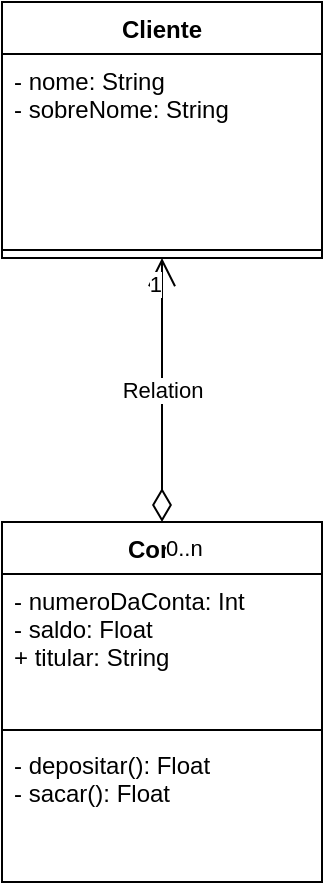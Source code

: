 <mxfile version="13.6.5" type="device"><diagram id="YvV02TH4INcN5H5LPBuT" name="Page-1"><mxGraphModel dx="868" dy="450" grid="1" gridSize="10" guides="1" tooltips="1" connect="1" arrows="1" fold="1" page="1" pageScale="1" pageWidth="827" pageHeight="1169" math="0" shadow="0"><root><mxCell id="0"/><mxCell id="1" parent="0"/><mxCell id="44O3YWNQ6M-VCT6IAfOj-5" value="Conta" style="swimlane;fontStyle=1;align=center;verticalAlign=top;childLayout=stackLayout;horizontal=1;startSize=26;horizontalStack=0;resizeParent=1;resizeParentMax=0;resizeLast=0;collapsible=1;marginBottom=0;" vertex="1" parent="1"><mxGeometry x="320" y="320" width="160" height="180" as="geometry"/></mxCell><mxCell id="44O3YWNQ6M-VCT6IAfOj-6" value="- numeroDaConta: Int&#10;- saldo: Float&#10;+ titular: String" style="text;strokeColor=none;fillColor=none;align=left;verticalAlign=top;spacingLeft=4;spacingRight=4;overflow=hidden;rotatable=0;points=[[0,0.5],[1,0.5]];portConstraint=eastwest;" vertex="1" parent="44O3YWNQ6M-VCT6IAfOj-5"><mxGeometry y="26" width="160" height="74" as="geometry"/></mxCell><mxCell id="44O3YWNQ6M-VCT6IAfOj-7" value="" style="line;strokeWidth=1;fillColor=none;align=left;verticalAlign=middle;spacingTop=-1;spacingLeft=3;spacingRight=3;rotatable=0;labelPosition=right;points=[];portConstraint=eastwest;" vertex="1" parent="44O3YWNQ6M-VCT6IAfOj-5"><mxGeometry y="100" width="160" height="8" as="geometry"/></mxCell><mxCell id="44O3YWNQ6M-VCT6IAfOj-8" value="- depositar(): Float&#10;- sacar(): Float" style="text;strokeColor=none;fillColor=none;align=left;verticalAlign=top;spacingLeft=4;spacingRight=4;overflow=hidden;rotatable=0;points=[[0,0.5],[1,0.5]];portConstraint=eastwest;" vertex="1" parent="44O3YWNQ6M-VCT6IAfOj-5"><mxGeometry y="108" width="160" height="72" as="geometry"/></mxCell><mxCell id="44O3YWNQ6M-VCT6IAfOj-1" value="Cliente" style="swimlane;fontStyle=1;align=center;verticalAlign=top;childLayout=stackLayout;horizontal=1;startSize=26;horizontalStack=0;resizeParent=1;resizeParentMax=0;resizeLast=0;collapsible=1;marginBottom=0;" vertex="1" parent="1"><mxGeometry x="320" y="60" width="160" height="128" as="geometry"/></mxCell><mxCell id="44O3YWNQ6M-VCT6IAfOj-2" value="- nome: String&#10;- sobreNome: String" style="text;strokeColor=none;fillColor=none;align=left;verticalAlign=top;spacingLeft=4;spacingRight=4;overflow=hidden;rotatable=0;points=[[0,0.5],[1,0.5]];portConstraint=eastwest;" vertex="1" parent="44O3YWNQ6M-VCT6IAfOj-1"><mxGeometry y="26" width="160" height="94" as="geometry"/></mxCell><mxCell id="44O3YWNQ6M-VCT6IAfOj-3" value="" style="line;strokeWidth=1;fillColor=none;align=left;verticalAlign=middle;spacingTop=-1;spacingLeft=3;spacingRight=3;rotatable=0;labelPosition=right;points=[];portConstraint=eastwest;" vertex="1" parent="44O3YWNQ6M-VCT6IAfOj-1"><mxGeometry y="120" width="160" height="8" as="geometry"/></mxCell><mxCell id="44O3YWNQ6M-VCT6IAfOj-9" value="Relation" style="endArrow=open;html=1;endSize=12;startArrow=diamondThin;startSize=14;startFill=0;edgeStyle=orthogonalEdgeStyle;exitX=0.5;exitY=0;exitDx=0;exitDy=0;entryX=0.5;entryY=1;entryDx=0;entryDy=0;" edge="1" parent="1" source="44O3YWNQ6M-VCT6IAfOj-5" target="44O3YWNQ6M-VCT6IAfOj-1"><mxGeometry relative="1" as="geometry"><mxPoint x="330" y="230" as="sourcePoint"/><mxPoint x="490" y="230" as="targetPoint"/></mxGeometry></mxCell><mxCell id="44O3YWNQ6M-VCT6IAfOj-10" value="0..n" style="edgeLabel;resizable=0;html=1;align=left;verticalAlign=top;" connectable="0" vertex="1" parent="44O3YWNQ6M-VCT6IAfOj-9"><mxGeometry x="-1" relative="1" as="geometry"/></mxCell><mxCell id="44O3YWNQ6M-VCT6IAfOj-11" value="1" style="edgeLabel;resizable=0;html=1;align=right;verticalAlign=top;" connectable="0" vertex="1" parent="44O3YWNQ6M-VCT6IAfOj-9"><mxGeometry x="1" relative="1" as="geometry"/></mxCell></root></mxGraphModel></diagram></mxfile>